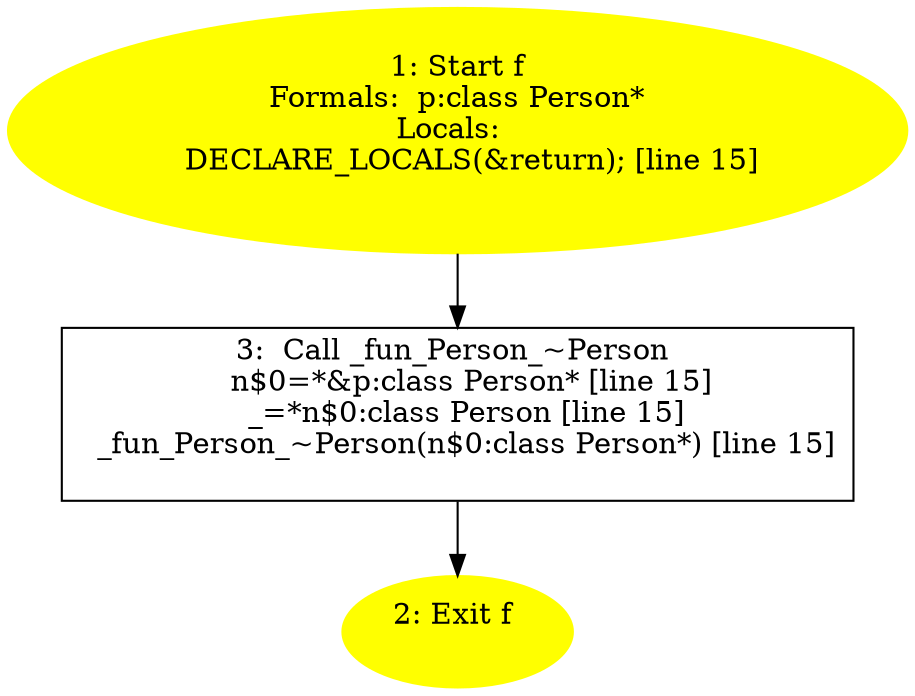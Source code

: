 /* @generated */
digraph iCFG {
"f{d41d8cd98f00b204e9800998ecf8427e_Z1fP6Person}.1a568c7910039e98ba51fbec36c568f8_1" [label="1: Start f\nFormals:  p:class Person*\nLocals:  \n   DECLARE_LOCALS(&return); [line 15]\n " color=yellow style=filled]
	

	 "f{d41d8cd98f00b204e9800998ecf8427e_Z1fP6Person}.1a568c7910039e98ba51fbec36c568f8_1" -> "f{d41d8cd98f00b204e9800998ecf8427e_Z1fP6Person}.1a568c7910039e98ba51fbec36c568f8_3" ;
"f{d41d8cd98f00b204e9800998ecf8427e_Z1fP6Person}.1a568c7910039e98ba51fbec36c568f8_2" [label="2: Exit f \n  " color=yellow style=filled]
	

"f{d41d8cd98f00b204e9800998ecf8427e_Z1fP6Person}.1a568c7910039e98ba51fbec36c568f8_3" [label="3:  Call _fun_Person_~Person \n   n$0=*&p:class Person* [line 15]\n  _=*n$0:class Person [line 15]\n  _fun_Person_~Person(n$0:class Person*) [line 15]\n " shape="box"]
	

	 "f{d41d8cd98f00b204e9800998ecf8427e_Z1fP6Person}.1a568c7910039e98ba51fbec36c568f8_3" -> "f{d41d8cd98f00b204e9800998ecf8427e_Z1fP6Person}.1a568c7910039e98ba51fbec36c568f8_2" ;
}
